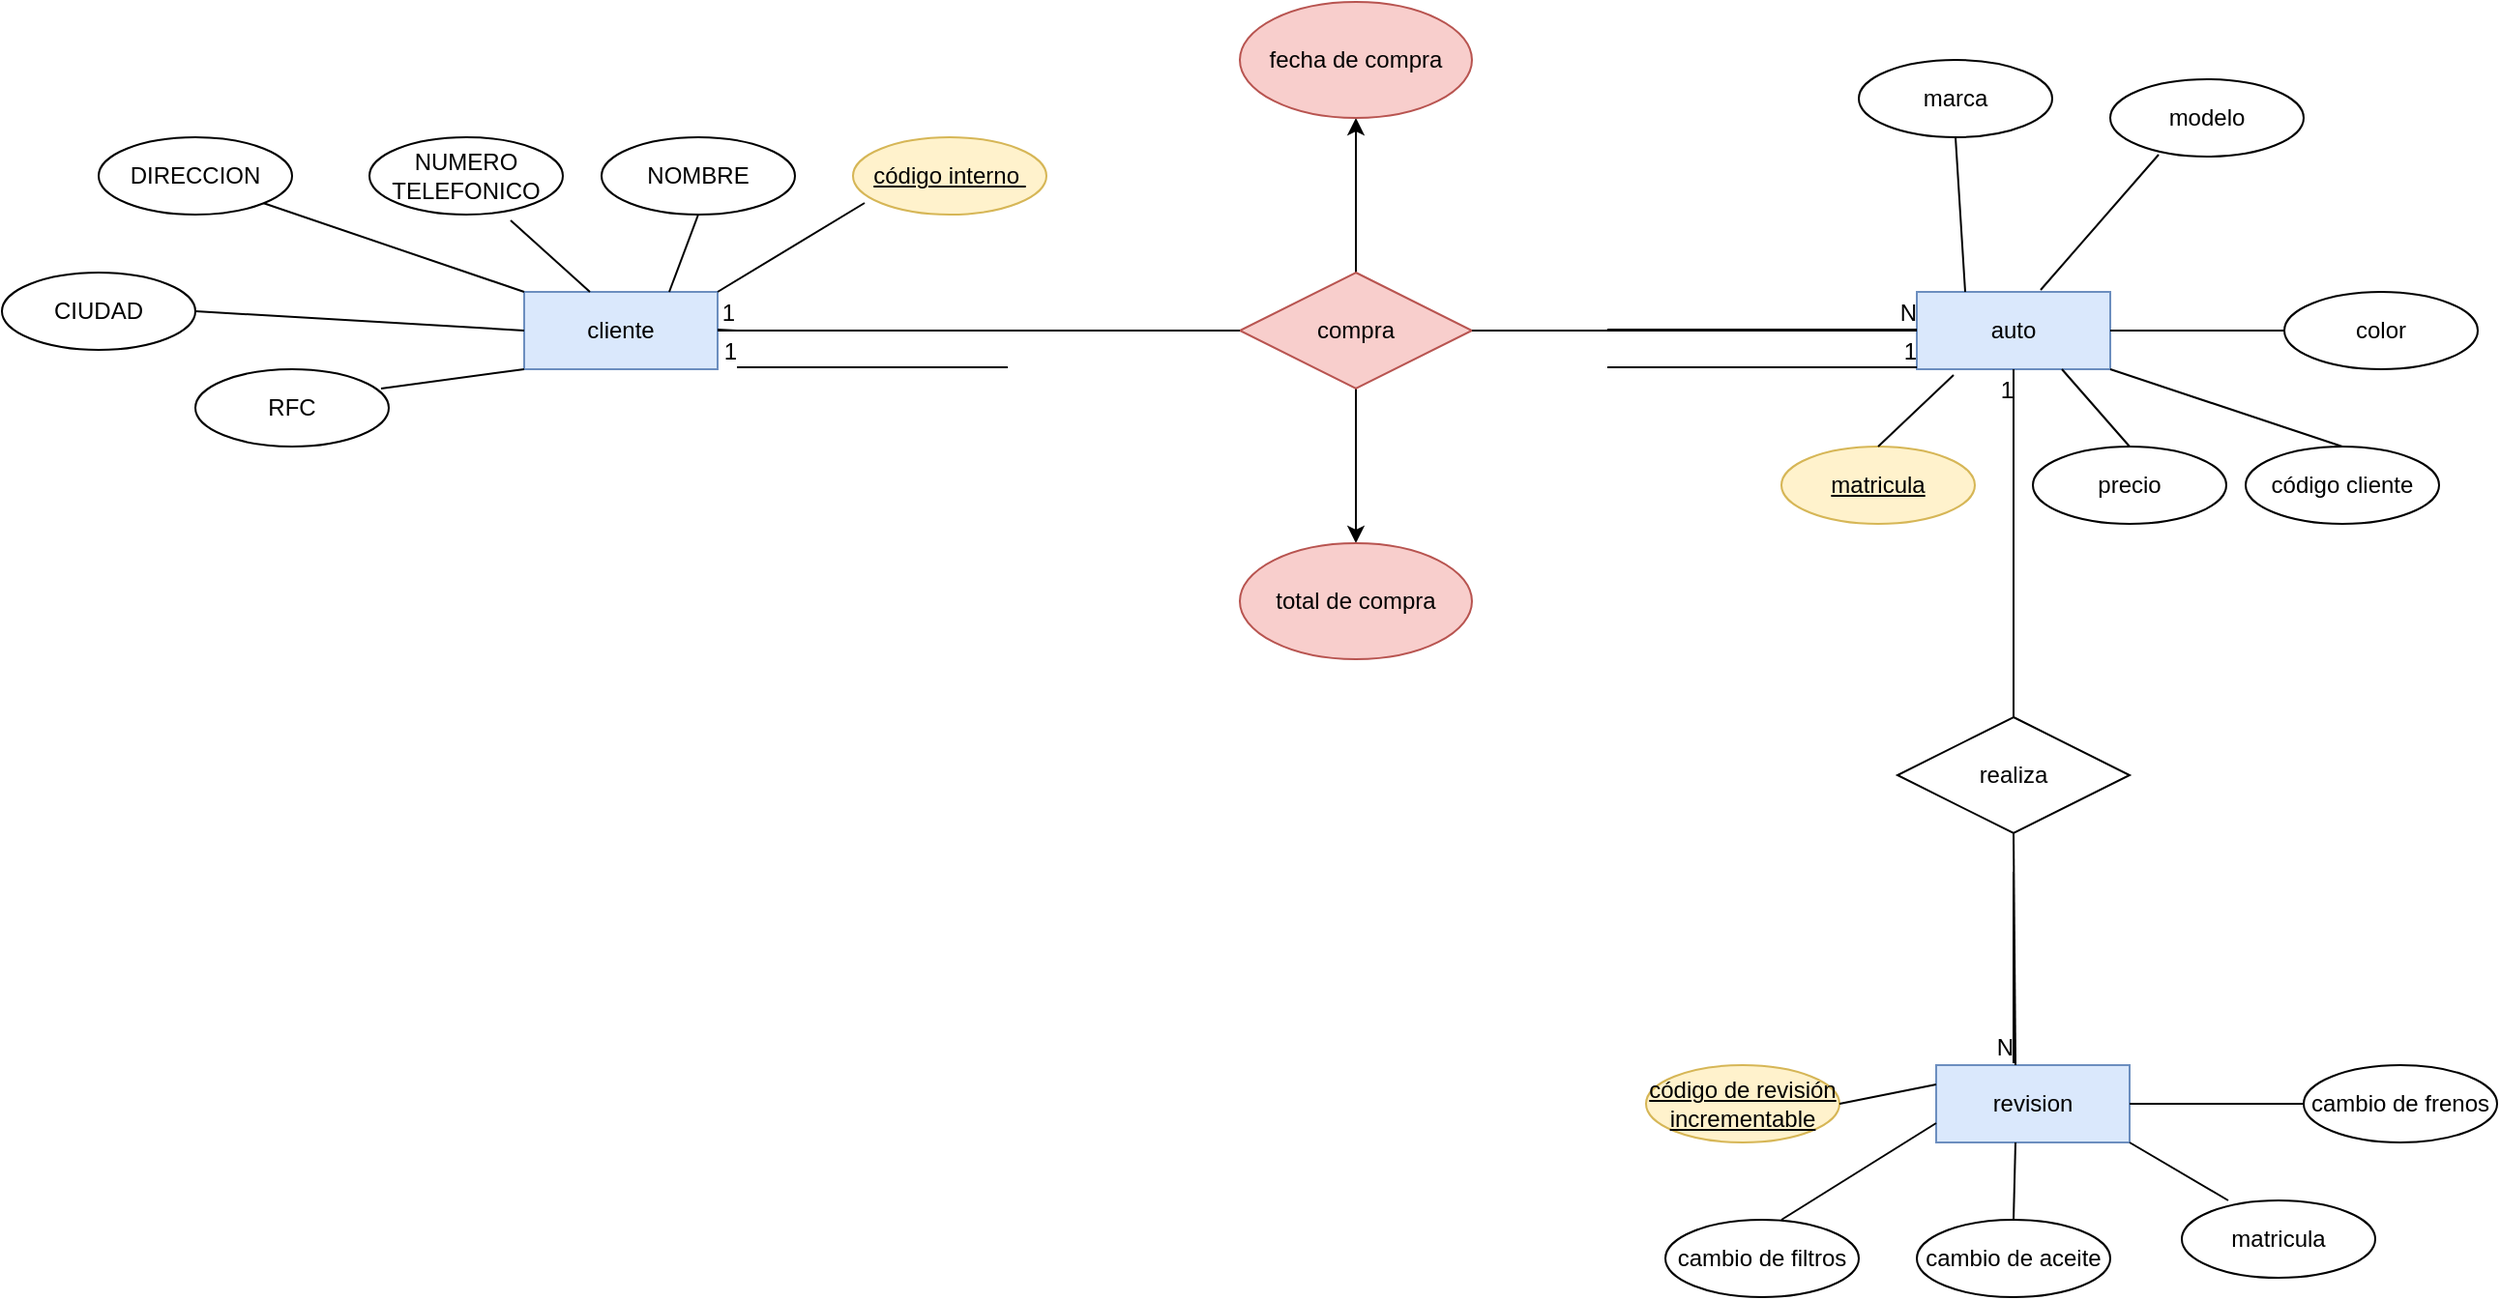 <mxfile version="20.3.3" type="github">
  <diagram id="3IHkn_Uqt2YuIlHogCX0" name="Página-1">
    <mxGraphModel dx="2249" dy="794" grid="1" gridSize="10" guides="1" tooltips="1" connect="1" arrows="1" fold="1" page="1" pageScale="1" pageWidth="827" pageHeight="1169" math="0" shadow="0">
      <root>
        <mxCell id="0" />
        <mxCell id="1" parent="0" />
        <mxCell id="a7aFBZgi1aLY28mfUyYS-1" value="cliente" style="whiteSpace=wrap;html=1;align=center;fillColor=#dae8fc;strokeColor=#6c8ebf;" vertex="1" parent="1">
          <mxGeometry x="-130" y="160" width="100" height="40" as="geometry" />
        </mxCell>
        <mxCell id="a7aFBZgi1aLY28mfUyYS-2" value="auto" style="whiteSpace=wrap;html=1;align=center;fillColor=#dae8fc;strokeColor=#6c8ebf;" vertex="1" parent="1">
          <mxGeometry x="590" y="160" width="100" height="40" as="geometry" />
        </mxCell>
        <mxCell id="a7aFBZgi1aLY28mfUyYS-37" value="" style="edgeStyle=orthogonalEdgeStyle;rounded=0;orthogonalLoop=1;jettySize=auto;html=1;" edge="1" parent="1" source="a7aFBZgi1aLY28mfUyYS-4" target="a7aFBZgi1aLY28mfUyYS-36">
          <mxGeometry relative="1" as="geometry" />
        </mxCell>
        <mxCell id="a7aFBZgi1aLY28mfUyYS-39" value="" style="edgeStyle=orthogonalEdgeStyle;rounded=0;orthogonalLoop=1;jettySize=auto;html=1;" edge="1" parent="1" source="a7aFBZgi1aLY28mfUyYS-4" target="a7aFBZgi1aLY28mfUyYS-38">
          <mxGeometry relative="1" as="geometry" />
        </mxCell>
        <mxCell id="a7aFBZgi1aLY28mfUyYS-4" value="compra" style="shape=rhombus;perimeter=rhombusPerimeter;whiteSpace=wrap;html=1;align=center;fillColor=#f8cecc;strokeColor=#b85450;" vertex="1" parent="1">
          <mxGeometry x="240" y="150" width="120" height="60" as="geometry" />
        </mxCell>
        <mxCell id="a7aFBZgi1aLY28mfUyYS-7" value="NOMBRE" style="ellipse;whiteSpace=wrap;html=1;align=center;" vertex="1" parent="1">
          <mxGeometry x="-90" y="80" width="100" height="40" as="geometry" />
        </mxCell>
        <mxCell id="a7aFBZgi1aLY28mfUyYS-8" value="NUMERO TELEFONICO" style="ellipse;whiteSpace=wrap;html=1;align=center;" vertex="1" parent="1">
          <mxGeometry x="-210" y="80" width="100" height="40" as="geometry" />
        </mxCell>
        <mxCell id="a7aFBZgi1aLY28mfUyYS-9" value="DIRECCION" style="ellipse;whiteSpace=wrap;html=1;align=center;" vertex="1" parent="1">
          <mxGeometry x="-350" y="80" width="100" height="40" as="geometry" />
        </mxCell>
        <mxCell id="a7aFBZgi1aLY28mfUyYS-10" value="CIUDAD" style="ellipse;whiteSpace=wrap;html=1;align=center;" vertex="1" parent="1">
          <mxGeometry x="-400" y="150" width="100" height="40" as="geometry" />
        </mxCell>
        <mxCell id="a7aFBZgi1aLY28mfUyYS-12" value="RFC" style="ellipse;whiteSpace=wrap;html=1;align=center;" vertex="1" parent="1">
          <mxGeometry x="-300" y="200" width="100" height="40" as="geometry" />
        </mxCell>
        <mxCell id="a7aFBZgi1aLY28mfUyYS-13" value="código interno&amp;nbsp;" style="ellipse;whiteSpace=wrap;html=1;align=center;fontStyle=4;fillColor=#fff2cc;strokeColor=#d6b656;" vertex="1" parent="1">
          <mxGeometry x="40" y="80" width="100" height="40" as="geometry" />
        </mxCell>
        <mxCell id="a7aFBZgi1aLY28mfUyYS-15" value="marca" style="ellipse;whiteSpace=wrap;html=1;align=center;" vertex="1" parent="1">
          <mxGeometry x="560" y="40" width="100" height="40" as="geometry" />
        </mxCell>
        <mxCell id="a7aFBZgi1aLY28mfUyYS-16" value="modelo" style="ellipse;whiteSpace=wrap;html=1;align=center;" vertex="1" parent="1">
          <mxGeometry x="690" y="50" width="100" height="40" as="geometry" />
        </mxCell>
        <mxCell id="a7aFBZgi1aLY28mfUyYS-17" value="color" style="ellipse;whiteSpace=wrap;html=1;align=center;" vertex="1" parent="1">
          <mxGeometry x="780" y="160" width="100" height="40" as="geometry" />
        </mxCell>
        <mxCell id="a7aFBZgi1aLY28mfUyYS-18" value="precio" style="ellipse;whiteSpace=wrap;html=1;align=center;" vertex="1" parent="1">
          <mxGeometry x="650" y="240" width="100" height="40" as="geometry" />
        </mxCell>
        <mxCell id="a7aFBZgi1aLY28mfUyYS-20" value="matricula" style="ellipse;whiteSpace=wrap;html=1;align=center;fontStyle=4;fillColor=#fff2cc;strokeColor=#d6b656;" vertex="1" parent="1">
          <mxGeometry x="520" y="240" width="100" height="40" as="geometry" />
        </mxCell>
        <mxCell id="a7aFBZgi1aLY28mfUyYS-26" value="revision" style="whiteSpace=wrap;html=1;align=center;fillColor=#dae8fc;strokeColor=#6c8ebf;" vertex="1" parent="1">
          <mxGeometry x="600" y="560" width="100" height="40" as="geometry" />
        </mxCell>
        <mxCell id="a7aFBZgi1aLY28mfUyYS-27" value="código de revisión incrementable" style="ellipse;whiteSpace=wrap;html=1;align=center;fontStyle=4;fillColor=#fff2cc;strokeColor=#d6b656;" vertex="1" parent="1">
          <mxGeometry x="450" y="560" width="100" height="40" as="geometry" />
        </mxCell>
        <mxCell id="a7aFBZgi1aLY28mfUyYS-28" value="cambio de filtros" style="ellipse;whiteSpace=wrap;html=1;align=center;" vertex="1" parent="1">
          <mxGeometry x="460" y="640" width="100" height="40" as="geometry" />
        </mxCell>
        <mxCell id="a7aFBZgi1aLY28mfUyYS-29" value="cambio de aceite" style="ellipse;whiteSpace=wrap;html=1;align=center;" vertex="1" parent="1">
          <mxGeometry x="590" y="640" width="100" height="40" as="geometry" />
        </mxCell>
        <mxCell id="a7aFBZgi1aLY28mfUyYS-30" value="cambio de frenos" style="ellipse;whiteSpace=wrap;html=1;align=center;" vertex="1" parent="1">
          <mxGeometry x="790" y="560" width="100" height="40" as="geometry" />
        </mxCell>
        <mxCell id="a7aFBZgi1aLY28mfUyYS-36" value="fecha de compra" style="ellipse;whiteSpace=wrap;html=1;fillColor=#f8cecc;strokeColor=#b85450;" vertex="1" parent="1">
          <mxGeometry x="240" y="10" width="120" height="60" as="geometry" />
        </mxCell>
        <mxCell id="a7aFBZgi1aLY28mfUyYS-38" value="total de compra" style="ellipse;whiteSpace=wrap;html=1;fillColor=#f8cecc;strokeColor=#b85450;" vertex="1" parent="1">
          <mxGeometry x="240" y="290" width="120" height="60" as="geometry" />
        </mxCell>
        <mxCell id="a7aFBZgi1aLY28mfUyYS-49" value="código cliente" style="ellipse;whiteSpace=wrap;html=1;align=center;" vertex="1" parent="1">
          <mxGeometry x="760" y="240" width="100" height="40" as="geometry" />
        </mxCell>
        <mxCell id="a7aFBZgi1aLY28mfUyYS-50" value="&lt;span style=&quot;background-color: initial;&quot;&gt;matricula&lt;/span&gt;" style="ellipse;whiteSpace=wrap;html=1;align=center;" vertex="1" parent="1">
          <mxGeometry x="727" y="630" width="100" height="40" as="geometry" />
        </mxCell>
        <mxCell id="a7aFBZgi1aLY28mfUyYS-51" value="realiza" style="shape=rhombus;perimeter=rhombusPerimeter;whiteSpace=wrap;html=1;align=center;" vertex="1" parent="1">
          <mxGeometry x="580" y="380" width="120" height="60" as="geometry" />
        </mxCell>
        <mxCell id="a7aFBZgi1aLY28mfUyYS-55" value="" style="endArrow=none;html=1;rounded=0;entryX=0.5;entryY=1;entryDx=0;entryDy=0;exitX=0.5;exitY=0;exitDx=0;exitDy=0;" edge="1" parent="1" source="a7aFBZgi1aLY28mfUyYS-51" target="a7aFBZgi1aLY28mfUyYS-2">
          <mxGeometry width="50" height="50" relative="1" as="geometry">
            <mxPoint x="625" y="360" as="sourcePoint" />
            <mxPoint x="675" y="310" as="targetPoint" />
          </mxGeometry>
        </mxCell>
        <mxCell id="a7aFBZgi1aLY28mfUyYS-56" value="" style="endArrow=none;html=1;rounded=0;entryX=0.5;entryY=1;entryDx=0;entryDy=0;exitX=0.41;exitY=0;exitDx=0;exitDy=0;exitPerimeter=0;" edge="1" parent="1" source="a7aFBZgi1aLY28mfUyYS-26" target="a7aFBZgi1aLY28mfUyYS-51">
          <mxGeometry width="50" height="50" relative="1" as="geometry">
            <mxPoint x="620" y="530" as="sourcePoint" />
            <mxPoint x="670" y="480" as="targetPoint" />
          </mxGeometry>
        </mxCell>
        <mxCell id="a7aFBZgi1aLY28mfUyYS-57" value="" style="endArrow=none;html=1;rounded=0;entryX=0;entryY=0.5;entryDx=0;entryDy=0;exitX=1;exitY=0.5;exitDx=0;exitDy=0;" edge="1" parent="1" source="a7aFBZgi1aLY28mfUyYS-1" target="a7aFBZgi1aLY28mfUyYS-4">
          <mxGeometry width="50" height="50" relative="1" as="geometry">
            <mxPoint x="80" y="200" as="sourcePoint" />
            <mxPoint x="130" y="150" as="targetPoint" />
          </mxGeometry>
        </mxCell>
        <mxCell id="a7aFBZgi1aLY28mfUyYS-59" value="" style="endArrow=none;html=1;rounded=0;entryX=0;entryY=0.5;entryDx=0;entryDy=0;exitX=1;exitY=0.5;exitDx=0;exitDy=0;" edge="1" parent="1" source="a7aFBZgi1aLY28mfUyYS-4" target="a7aFBZgi1aLY28mfUyYS-2">
          <mxGeometry width="50" height="50" relative="1" as="geometry">
            <mxPoint x="430" y="205" as="sourcePoint" />
            <mxPoint x="480" y="155" as="targetPoint" />
          </mxGeometry>
        </mxCell>
        <mxCell id="a7aFBZgi1aLY28mfUyYS-60" value="" style="endArrow=none;html=1;rounded=0;" edge="1" parent="1">
          <mxGeometry relative="1" as="geometry">
            <mxPoint x="430" y="179.5" as="sourcePoint" />
            <mxPoint x="590" y="179.5" as="targetPoint" />
          </mxGeometry>
        </mxCell>
        <mxCell id="a7aFBZgi1aLY28mfUyYS-61" value="N" style="resizable=0;html=1;align=right;verticalAlign=bottom;" connectable="0" vertex="1" parent="a7aFBZgi1aLY28mfUyYS-60">
          <mxGeometry x="1" relative="1" as="geometry" />
        </mxCell>
        <mxCell id="a7aFBZgi1aLY28mfUyYS-62" value="" style="endArrow=none;html=1;rounded=0;" edge="1" parent="1">
          <mxGeometry relative="1" as="geometry">
            <mxPoint x="430" y="199" as="sourcePoint" />
            <mxPoint x="590" y="199" as="targetPoint" />
          </mxGeometry>
        </mxCell>
        <mxCell id="a7aFBZgi1aLY28mfUyYS-63" value="1" style="resizable=0;html=1;align=right;verticalAlign=bottom;" connectable="0" vertex="1" parent="a7aFBZgi1aLY28mfUyYS-62">
          <mxGeometry x="1" relative="1" as="geometry" />
        </mxCell>
        <mxCell id="a7aFBZgi1aLY28mfUyYS-64" value="" style="endArrow=none;html=1;rounded=0;" edge="1" parent="1">
          <mxGeometry relative="1" as="geometry">
            <mxPoint x="50" y="199" as="sourcePoint" />
            <mxPoint x="-20" y="199" as="targetPoint" />
            <Array as="points">
              <mxPoint x="120" y="199" />
            </Array>
          </mxGeometry>
        </mxCell>
        <mxCell id="a7aFBZgi1aLY28mfUyYS-65" value="1" style="resizable=0;html=1;align=right;verticalAlign=bottom;" connectable="0" vertex="1" parent="a7aFBZgi1aLY28mfUyYS-64">
          <mxGeometry x="1" relative="1" as="geometry" />
        </mxCell>
        <mxCell id="a7aFBZgi1aLY28mfUyYS-68" value="" style="endArrow=none;html=1;rounded=0;" edge="1" parent="1">
          <mxGeometry relative="1" as="geometry">
            <mxPoint x="-30" y="179.5" as="sourcePoint" />
            <mxPoint x="-20" y="180" as="targetPoint" />
          </mxGeometry>
        </mxCell>
        <mxCell id="a7aFBZgi1aLY28mfUyYS-69" value="1" style="resizable=0;html=1;align=right;verticalAlign=bottom;" connectable="0" vertex="1" parent="a7aFBZgi1aLY28mfUyYS-68">
          <mxGeometry x="1" relative="1" as="geometry" />
        </mxCell>
        <mxCell id="a7aFBZgi1aLY28mfUyYS-70" value="" style="endArrow=none;html=1;rounded=0;exitX=0.96;exitY=0.25;exitDx=0;exitDy=0;exitPerimeter=0;entryX=0;entryY=1;entryDx=0;entryDy=0;" edge="1" parent="1" source="a7aFBZgi1aLY28mfUyYS-12" target="a7aFBZgi1aLY28mfUyYS-1">
          <mxGeometry width="50" height="50" relative="1" as="geometry">
            <mxPoint x="-190" y="210" as="sourcePoint" />
            <mxPoint x="-140" y="160" as="targetPoint" />
          </mxGeometry>
        </mxCell>
        <mxCell id="a7aFBZgi1aLY28mfUyYS-71" value="" style="endArrow=none;html=1;rounded=0;exitX=1;exitY=0.5;exitDx=0;exitDy=0;entryX=0;entryY=0.5;entryDx=0;entryDy=0;" edge="1" parent="1" source="a7aFBZgi1aLY28mfUyYS-10" target="a7aFBZgi1aLY28mfUyYS-1">
          <mxGeometry width="50" height="50" relative="1" as="geometry">
            <mxPoint x="-260" y="180" as="sourcePoint" />
            <mxPoint x="-210" y="130" as="targetPoint" />
          </mxGeometry>
        </mxCell>
        <mxCell id="a7aFBZgi1aLY28mfUyYS-72" value="" style="endArrow=none;html=1;rounded=0;exitX=1;exitY=1;exitDx=0;exitDy=0;entryX=0;entryY=0;entryDx=0;entryDy=0;" edge="1" parent="1" source="a7aFBZgi1aLY28mfUyYS-9" target="a7aFBZgi1aLY28mfUyYS-1">
          <mxGeometry width="50" height="50" relative="1" as="geometry">
            <mxPoint x="-260" y="160" as="sourcePoint" />
            <mxPoint x="-210" y="110" as="targetPoint" />
          </mxGeometry>
        </mxCell>
        <mxCell id="a7aFBZgi1aLY28mfUyYS-73" value="" style="endArrow=none;html=1;rounded=0;exitX=0.73;exitY=1.075;exitDx=0;exitDy=0;exitPerimeter=0;entryX=0.34;entryY=0;entryDx=0;entryDy=0;entryPerimeter=0;" edge="1" parent="1" source="a7aFBZgi1aLY28mfUyYS-8" target="a7aFBZgi1aLY28mfUyYS-1">
          <mxGeometry width="50" height="50" relative="1" as="geometry">
            <mxPoint x="-130" y="160" as="sourcePoint" />
            <mxPoint x="-80" y="110" as="targetPoint" />
          </mxGeometry>
        </mxCell>
        <mxCell id="a7aFBZgi1aLY28mfUyYS-74" value="" style="endArrow=none;html=1;rounded=0;exitX=0.75;exitY=0;exitDx=0;exitDy=0;entryX=0.5;entryY=1;entryDx=0;entryDy=0;" edge="1" parent="1" source="a7aFBZgi1aLY28mfUyYS-1" target="a7aFBZgi1aLY28mfUyYS-7">
          <mxGeometry width="50" height="50" relative="1" as="geometry">
            <mxPoint x="-20" y="160" as="sourcePoint" />
            <mxPoint x="30" y="110" as="targetPoint" />
          </mxGeometry>
        </mxCell>
        <mxCell id="a7aFBZgi1aLY28mfUyYS-75" value="" style="endArrow=none;html=1;rounded=0;exitX=1;exitY=0;exitDx=0;exitDy=0;entryX=0.06;entryY=0.85;entryDx=0;entryDy=0;entryPerimeter=0;" edge="1" parent="1" source="a7aFBZgi1aLY28mfUyYS-1" target="a7aFBZgi1aLY28mfUyYS-13">
          <mxGeometry width="50" height="50" relative="1" as="geometry">
            <mxPoint y="160" as="sourcePoint" />
            <mxPoint x="50" y="110" as="targetPoint" />
          </mxGeometry>
        </mxCell>
        <mxCell id="a7aFBZgi1aLY28mfUyYS-76" value="" style="endArrow=none;html=1;rounded=0;entryX=0;entryY=0.75;entryDx=0;entryDy=0;exitX=0.6;exitY=0;exitDx=0;exitDy=0;exitPerimeter=0;" edge="1" parent="1" source="a7aFBZgi1aLY28mfUyYS-28" target="a7aFBZgi1aLY28mfUyYS-26">
          <mxGeometry width="50" height="50" relative="1" as="geometry">
            <mxPoint x="520" y="635" as="sourcePoint" />
            <mxPoint x="570" y="585" as="targetPoint" />
          </mxGeometry>
        </mxCell>
        <mxCell id="a7aFBZgi1aLY28mfUyYS-77" value="" style="endArrow=none;html=1;rounded=0;exitX=1;exitY=0.5;exitDx=0;exitDy=0;entryX=0;entryY=0.25;entryDx=0;entryDy=0;" edge="1" parent="1" source="a7aFBZgi1aLY28mfUyYS-27" target="a7aFBZgi1aLY28mfUyYS-26">
          <mxGeometry width="50" height="50" relative="1" as="geometry">
            <mxPoint x="560" y="570" as="sourcePoint" />
            <mxPoint x="610" y="520" as="targetPoint" />
          </mxGeometry>
        </mxCell>
        <mxCell id="a7aFBZgi1aLY28mfUyYS-78" value="" style="endArrow=none;html=1;rounded=0;exitX=0.5;exitY=0;exitDx=0;exitDy=0;entryX=0.41;entryY=1;entryDx=0;entryDy=0;entryPerimeter=0;" edge="1" parent="1" source="a7aFBZgi1aLY28mfUyYS-29" target="a7aFBZgi1aLY28mfUyYS-26">
          <mxGeometry width="50" height="50" relative="1" as="geometry">
            <mxPoint x="630" y="640" as="sourcePoint" />
            <mxPoint x="680" y="590" as="targetPoint" />
          </mxGeometry>
        </mxCell>
        <mxCell id="a7aFBZgi1aLY28mfUyYS-79" value="" style="endArrow=none;html=1;rounded=0;exitX=1;exitY=1;exitDx=0;exitDy=0;entryX=0.24;entryY=0;entryDx=0;entryDy=0;entryPerimeter=0;" edge="1" parent="1" source="a7aFBZgi1aLY28mfUyYS-26" target="a7aFBZgi1aLY28mfUyYS-50">
          <mxGeometry width="50" height="50" relative="1" as="geometry">
            <mxPoint x="710" y="630" as="sourcePoint" />
            <mxPoint x="760" y="580" as="targetPoint" />
          </mxGeometry>
        </mxCell>
        <mxCell id="a7aFBZgi1aLY28mfUyYS-80" value="" style="endArrow=none;html=1;rounded=0;exitX=1;exitY=0.5;exitDx=0;exitDy=0;entryX=0;entryY=0.5;entryDx=0;entryDy=0;" edge="1" parent="1" source="a7aFBZgi1aLY28mfUyYS-26" target="a7aFBZgi1aLY28mfUyYS-30">
          <mxGeometry width="50" height="50" relative="1" as="geometry">
            <mxPoint x="727" y="585" as="sourcePoint" />
            <mxPoint x="777" y="535" as="targetPoint" />
          </mxGeometry>
        </mxCell>
        <mxCell id="a7aFBZgi1aLY28mfUyYS-82" value="" style="endArrow=none;html=1;rounded=0;exitX=0.5;exitY=0;exitDx=0;exitDy=0;entryX=0.19;entryY=1.075;entryDx=0;entryDy=0;entryPerimeter=0;" edge="1" parent="1" source="a7aFBZgi1aLY28mfUyYS-20" target="a7aFBZgi1aLY28mfUyYS-2">
          <mxGeometry width="50" height="50" relative="1" as="geometry">
            <mxPoint x="580" y="240" as="sourcePoint" />
            <mxPoint x="630" y="190" as="targetPoint" />
          </mxGeometry>
        </mxCell>
        <mxCell id="a7aFBZgi1aLY28mfUyYS-86" value="" style="endArrow=none;html=1;rounded=0;exitX=0.75;exitY=1;exitDx=0;exitDy=0;entryX=0.5;entryY=0;entryDx=0;entryDy=0;" edge="1" parent="1" source="a7aFBZgi1aLY28mfUyYS-2" target="a7aFBZgi1aLY28mfUyYS-18">
          <mxGeometry width="50" height="50" relative="1" as="geometry">
            <mxPoint x="670" y="240" as="sourcePoint" />
            <mxPoint x="720" y="190" as="targetPoint" />
          </mxGeometry>
        </mxCell>
        <mxCell id="a7aFBZgi1aLY28mfUyYS-87" value="" style="endArrow=none;html=1;rounded=0;entryX=0.5;entryY=0;entryDx=0;entryDy=0;exitX=1;exitY=1;exitDx=0;exitDy=0;" edge="1" parent="1" source="a7aFBZgi1aLY28mfUyYS-2" target="a7aFBZgi1aLY28mfUyYS-49">
          <mxGeometry width="50" height="50" relative="1" as="geometry">
            <mxPoint x="750" y="240" as="sourcePoint" />
            <mxPoint x="800" y="190" as="targetPoint" />
          </mxGeometry>
        </mxCell>
        <mxCell id="a7aFBZgi1aLY28mfUyYS-88" value="" style="endArrow=none;html=1;rounded=0;entryX=0;entryY=0.5;entryDx=0;entryDy=0;exitX=1;exitY=0.5;exitDx=0;exitDy=0;" edge="1" parent="1" source="a7aFBZgi1aLY28mfUyYS-2" target="a7aFBZgi1aLY28mfUyYS-17">
          <mxGeometry width="50" height="50" relative="1" as="geometry">
            <mxPoint x="715" y="200" as="sourcePoint" />
            <mxPoint x="765" y="150" as="targetPoint" />
          </mxGeometry>
        </mxCell>
        <mxCell id="a7aFBZgi1aLY28mfUyYS-89" value="" style="endArrow=none;html=1;rounded=0;entryX=0.25;entryY=0.975;entryDx=0;entryDy=0;entryPerimeter=0;exitX=0.64;exitY=-0.025;exitDx=0;exitDy=0;exitPerimeter=0;" edge="1" parent="1" source="a7aFBZgi1aLY28mfUyYS-2" target="a7aFBZgi1aLY28mfUyYS-16">
          <mxGeometry width="50" height="50" relative="1" as="geometry">
            <mxPoint x="660" y="150" as="sourcePoint" />
            <mxPoint x="710" y="100" as="targetPoint" />
          </mxGeometry>
        </mxCell>
        <mxCell id="a7aFBZgi1aLY28mfUyYS-90" value="" style="endArrow=none;html=1;rounded=0;entryX=0.5;entryY=1;entryDx=0;entryDy=0;exitX=0.25;exitY=0;exitDx=0;exitDy=0;" edge="1" parent="1" source="a7aFBZgi1aLY28mfUyYS-2" target="a7aFBZgi1aLY28mfUyYS-15">
          <mxGeometry width="50" height="50" relative="1" as="geometry">
            <mxPoint x="600" y="150" as="sourcePoint" />
            <mxPoint x="650" y="100" as="targetPoint" />
          </mxGeometry>
        </mxCell>
        <mxCell id="a7aFBZgi1aLY28mfUyYS-91" value="" style="endArrow=none;html=1;rounded=0;" edge="1" parent="1">
          <mxGeometry relative="1" as="geometry">
            <mxPoint x="640" y="460" as="sourcePoint" />
            <mxPoint x="640" y="559" as="targetPoint" />
          </mxGeometry>
        </mxCell>
        <mxCell id="a7aFBZgi1aLY28mfUyYS-92" value="N" style="resizable=0;html=1;align=right;verticalAlign=bottom;" connectable="0" vertex="1" parent="a7aFBZgi1aLY28mfUyYS-91">
          <mxGeometry x="1" relative="1" as="geometry" />
        </mxCell>
        <mxCell id="a7aFBZgi1aLY28mfUyYS-93" value="" style="endArrow=none;html=1;rounded=0;" edge="1" parent="1">
          <mxGeometry relative="1" as="geometry">
            <mxPoint x="640" y="340" as="sourcePoint" />
            <mxPoint x="640" y="219.5" as="targetPoint" />
          </mxGeometry>
        </mxCell>
        <mxCell id="a7aFBZgi1aLY28mfUyYS-94" value="1" style="resizable=0;html=1;align=right;verticalAlign=bottom;" connectable="0" vertex="1" parent="a7aFBZgi1aLY28mfUyYS-93">
          <mxGeometry x="1" relative="1" as="geometry" />
        </mxCell>
      </root>
    </mxGraphModel>
  </diagram>
</mxfile>

